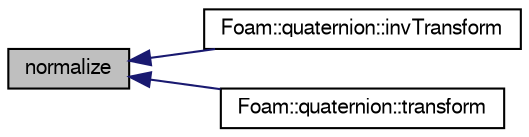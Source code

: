 digraph "normalize"
{
  bgcolor="transparent";
  edge [fontname="FreeSans",fontsize="10",labelfontname="FreeSans",labelfontsize="10"];
  node [fontname="FreeSans",fontsize="10",shape=record];
  rankdir="LR";
  Node119729 [label="normalize",height=0.2,width=0.4,color="black", fillcolor="grey75", style="filled", fontcolor="black"];
  Node119729 -> Node119730 [dir="back",color="midnightblue",fontsize="10",style="solid",fontname="FreeSans"];
  Node119730 [label="Foam::quaternion::invTransform",height=0.2,width=0.4,color="black",URL="$a28130.html#a2bc1ae87c369879bf4e1223417e3c503",tooltip="Rotate the given quaternion anti-clockwise (and normalize) "];
  Node119729 -> Node119731 [dir="back",color="midnightblue",fontsize="10",style="solid",fontname="FreeSans"];
  Node119731 [label="Foam::quaternion::transform",height=0.2,width=0.4,color="black",URL="$a28130.html#a75fe24231e7a6f4a2585aca7d2c54791",tooltip="Rotate the given quaternion (and normalize) "];
}
